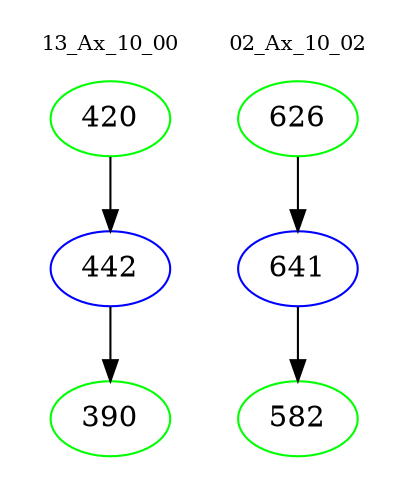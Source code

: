digraph{
subgraph cluster_0 {
color = white
label = "13_Ax_10_00";
fontsize=10;
T0_420 [label="420", color="green"]
T0_420 -> T0_442 [color="black"]
T0_442 [label="442", color="blue"]
T0_442 -> T0_390 [color="black"]
T0_390 [label="390", color="green"]
}
subgraph cluster_1 {
color = white
label = "02_Ax_10_02";
fontsize=10;
T1_626 [label="626", color="green"]
T1_626 -> T1_641 [color="black"]
T1_641 [label="641", color="blue"]
T1_641 -> T1_582 [color="black"]
T1_582 [label="582", color="green"]
}
}
